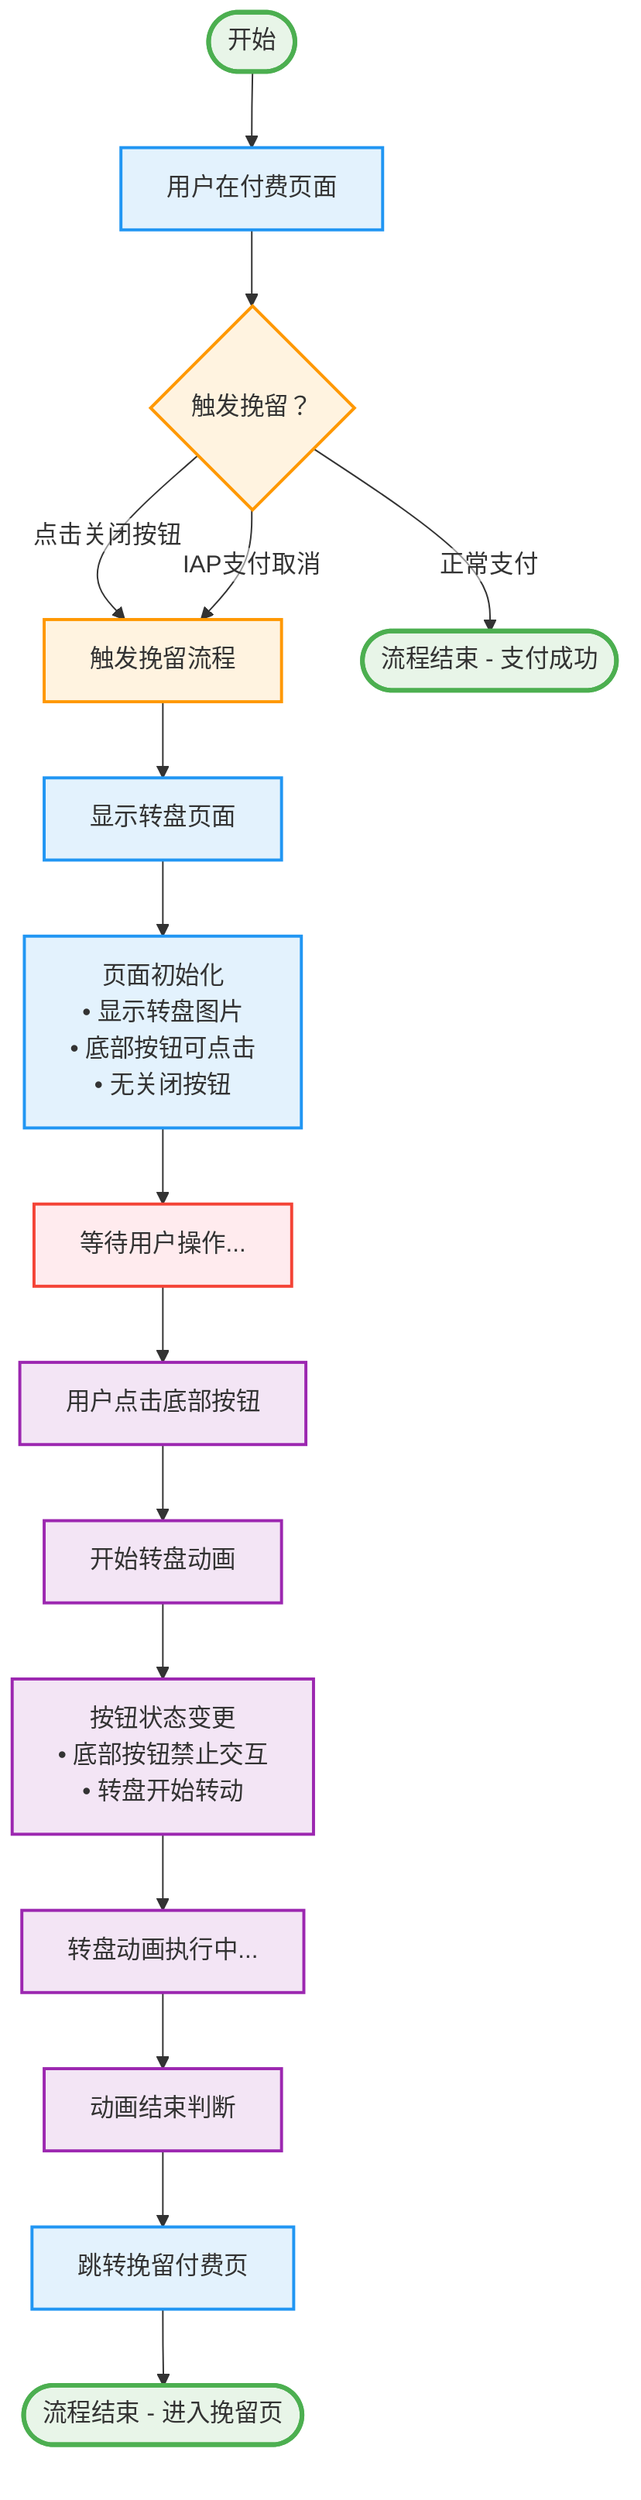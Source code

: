 %%{init: {"flowchart": {"htmlLabels": false, "curve": "basis"}, "theme": "base", "themeVariables": {"primaryColor": "#ffffff", "primaryTextColor": "#333333", "primaryBorderColor": "#333333", "lineColor": "#333333"}}}%%
flowchart TD
    %% 用户挽留流程 - 流式步骤
    Start([开始]) --> Step1[用户在付费页面]
    
    Step1 --> Trigger{触发挽留？}
    Trigger -->|点击关闭按钮| Step2[触发挽留流程]
    Trigger -->|IAP支付取消| Step2
    Trigger -->|正常支付| End1([流程结束 - 支付成功])
    
    Step2 --> Step3[显示转盘页面]
    Step3 --> Step4[页面初始化<br/>• 显示转盘图片<br/>• 底部按钮可点击<br/>• 无关闭按钮]
    
    Step4 --> Wait[等待用户操作...]
    Wait --> Step5[用户点击底部按钮]
    
    Step5 --> Step6[开始转盘动画]
    Step6 --> Step7[按钮状态变更<br/>• 底部按钮禁止交互<br/>• 转盘开始转动]
    
    Step7 --> Step8[转盘动画执行中...]
    Step8 --> Step9[动画结束判断]
    
    Step9 --> Step10[跳转挽留付费页]
    Step10 --> End2([流程结束 - 进入挽留页])
    
    %% 样式定义
    classDef startEnd fill:#e8f5e8,stroke:#4caf50,stroke-width:3px,text-align:center
    classDef normalStep fill:#e3f2fd,stroke:#2196f3,stroke-width:2px,text-align:center
    classDef triggerStep fill:#fff3e0,stroke:#ff9800,stroke-width:2px,text-align:center
    classDef actionStep fill:#f3e5f5,stroke:#9c27b0,stroke-width:2px,text-align:center
    classDef waitStep fill:#ffebee,stroke:#f44336,stroke-width:2px,text-align:center
    
    class Start,End1,End2 startEnd
    class Step1,Step3,Step4,Step10 normalStep
    class Trigger,Step2 triggerStep
    class Step5,Step6,Step7,Step8,Step9 actionStep
    class Wait waitStep